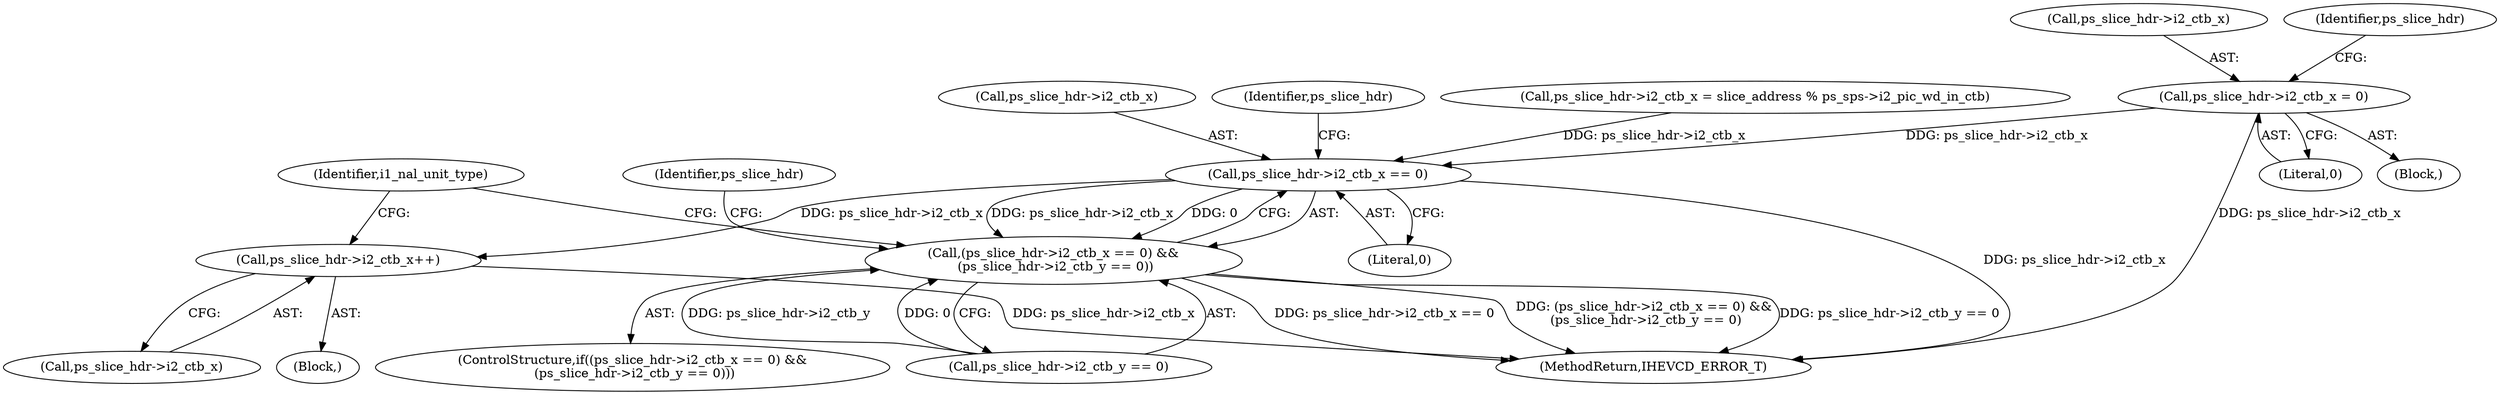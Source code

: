 digraph "0_Android_7c9be319a279654e55a6d757265f88c61a16a4d5@pointer" {
"1002486" [label="(Call,ps_slice_hdr->i2_ctb_x = 0)"];
"1002580" [label="(Call,ps_slice_hdr->i2_ctb_x == 0)"];
"1002579" [label="(Call,(ps_slice_hdr->i2_ctb_x == 0) &&\n (ps_slice_hdr->i2_ctb_y == 0))"];
"1002591" [label="(Call,ps_slice_hdr->i2_ctb_x++)"];
"1002581" [label="(Call,ps_slice_hdr->i2_ctb_x)"];
"1002599" [label="(Identifier,i1_nal_unit_type)"];
"1002580" [label="(Call,ps_slice_hdr->i2_ctb_x == 0)"];
"1002593" [label="(Identifier,ps_slice_hdr)"];
"1002487" [label="(Call,ps_slice_hdr->i2_ctb_x)"];
"1002590" [label="(Block,)"];
"1002579" [label="(Call,(ps_slice_hdr->i2_ctb_x == 0) &&\n (ps_slice_hdr->i2_ctb_y == 0))"];
"1002587" [label="(Identifier,ps_slice_hdr)"];
"1002578" [label="(ControlStructure,if((ps_slice_hdr->i2_ctb_x == 0) &&\n (ps_slice_hdr->i2_ctb_y == 0)))"];
"1002446" [label="(Call,ps_slice_hdr->i2_ctb_x = slice_address % ps_sps->i2_pic_wd_in_ctb)"];
"1002486" [label="(Call,ps_slice_hdr->i2_ctb_x = 0)"];
"1002485" [label="(Block,)"];
"1002490" [label="(Literal,0)"];
"1002661" [label="(MethodReturn,IHEVCD_ERROR_T)"];
"1002584" [label="(Literal,0)"];
"1002585" [label="(Call,ps_slice_hdr->i2_ctb_y == 0)"];
"1002493" [label="(Identifier,ps_slice_hdr)"];
"1002591" [label="(Call,ps_slice_hdr->i2_ctb_x++)"];
"1002592" [label="(Call,ps_slice_hdr->i2_ctb_x)"];
"1002486" -> "1002485"  [label="AST: "];
"1002486" -> "1002490"  [label="CFG: "];
"1002487" -> "1002486"  [label="AST: "];
"1002490" -> "1002486"  [label="AST: "];
"1002493" -> "1002486"  [label="CFG: "];
"1002486" -> "1002661"  [label="DDG: ps_slice_hdr->i2_ctb_x"];
"1002486" -> "1002580"  [label="DDG: ps_slice_hdr->i2_ctb_x"];
"1002580" -> "1002579"  [label="AST: "];
"1002580" -> "1002584"  [label="CFG: "];
"1002581" -> "1002580"  [label="AST: "];
"1002584" -> "1002580"  [label="AST: "];
"1002587" -> "1002580"  [label="CFG: "];
"1002579" -> "1002580"  [label="CFG: "];
"1002580" -> "1002661"  [label="DDG: ps_slice_hdr->i2_ctb_x"];
"1002580" -> "1002579"  [label="DDG: ps_slice_hdr->i2_ctb_x"];
"1002580" -> "1002579"  [label="DDG: 0"];
"1002446" -> "1002580"  [label="DDG: ps_slice_hdr->i2_ctb_x"];
"1002580" -> "1002591"  [label="DDG: ps_slice_hdr->i2_ctb_x"];
"1002579" -> "1002578"  [label="AST: "];
"1002579" -> "1002585"  [label="CFG: "];
"1002585" -> "1002579"  [label="AST: "];
"1002593" -> "1002579"  [label="CFG: "];
"1002599" -> "1002579"  [label="CFG: "];
"1002579" -> "1002661"  [label="DDG: ps_slice_hdr->i2_ctb_x == 0"];
"1002579" -> "1002661"  [label="DDG: (ps_slice_hdr->i2_ctb_x == 0) &&\n (ps_slice_hdr->i2_ctb_y == 0)"];
"1002579" -> "1002661"  [label="DDG: ps_slice_hdr->i2_ctb_y == 0"];
"1002585" -> "1002579"  [label="DDG: ps_slice_hdr->i2_ctb_y"];
"1002585" -> "1002579"  [label="DDG: 0"];
"1002591" -> "1002590"  [label="AST: "];
"1002591" -> "1002592"  [label="CFG: "];
"1002592" -> "1002591"  [label="AST: "];
"1002599" -> "1002591"  [label="CFG: "];
"1002591" -> "1002661"  [label="DDG: ps_slice_hdr->i2_ctb_x"];
}

